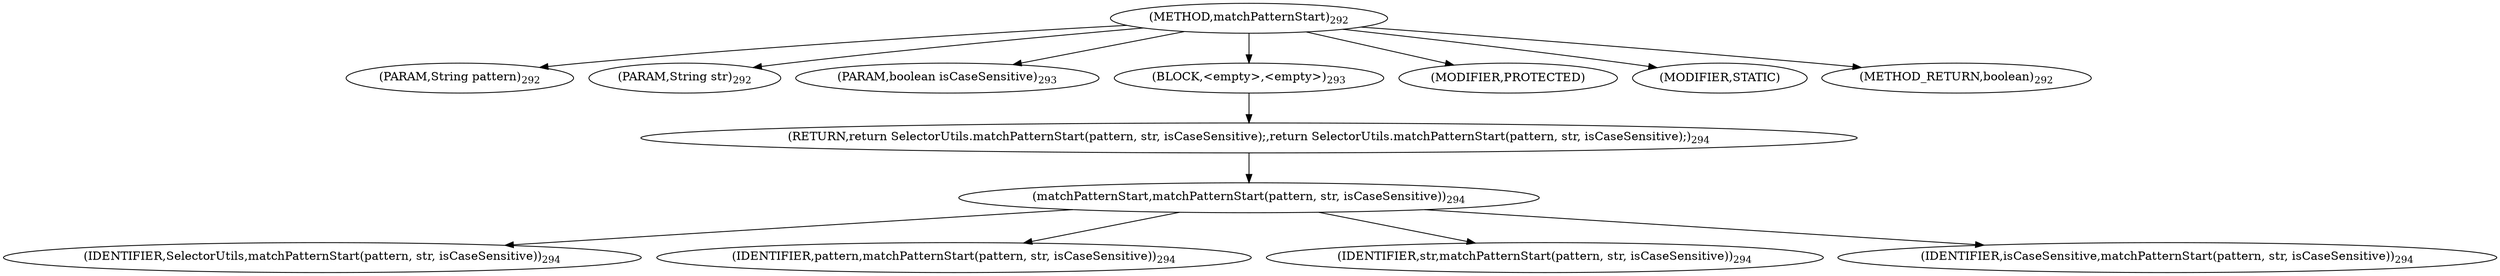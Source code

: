 digraph "matchPatternStart" {  
"183" [label = <(METHOD,matchPatternStart)<SUB>292</SUB>> ]
"184" [label = <(PARAM,String pattern)<SUB>292</SUB>> ]
"185" [label = <(PARAM,String str)<SUB>292</SUB>> ]
"186" [label = <(PARAM,boolean isCaseSensitive)<SUB>293</SUB>> ]
"187" [label = <(BLOCK,&lt;empty&gt;,&lt;empty&gt;)<SUB>293</SUB>> ]
"188" [label = <(RETURN,return SelectorUtils.matchPatternStart(pattern, str, isCaseSensitive);,return SelectorUtils.matchPatternStart(pattern, str, isCaseSensitive);)<SUB>294</SUB>> ]
"189" [label = <(matchPatternStart,matchPatternStart(pattern, str, isCaseSensitive))<SUB>294</SUB>> ]
"190" [label = <(IDENTIFIER,SelectorUtils,matchPatternStart(pattern, str, isCaseSensitive))<SUB>294</SUB>> ]
"191" [label = <(IDENTIFIER,pattern,matchPatternStart(pattern, str, isCaseSensitive))<SUB>294</SUB>> ]
"192" [label = <(IDENTIFIER,str,matchPatternStart(pattern, str, isCaseSensitive))<SUB>294</SUB>> ]
"193" [label = <(IDENTIFIER,isCaseSensitive,matchPatternStart(pattern, str, isCaseSensitive))<SUB>294</SUB>> ]
"194" [label = <(MODIFIER,PROTECTED)> ]
"195" [label = <(MODIFIER,STATIC)> ]
"196" [label = <(METHOD_RETURN,boolean)<SUB>292</SUB>> ]
  "183" -> "184" 
  "183" -> "185" 
  "183" -> "186" 
  "183" -> "187" 
  "183" -> "194" 
  "183" -> "195" 
  "183" -> "196" 
  "187" -> "188" 
  "188" -> "189" 
  "189" -> "190" 
  "189" -> "191" 
  "189" -> "192" 
  "189" -> "193" 
}
